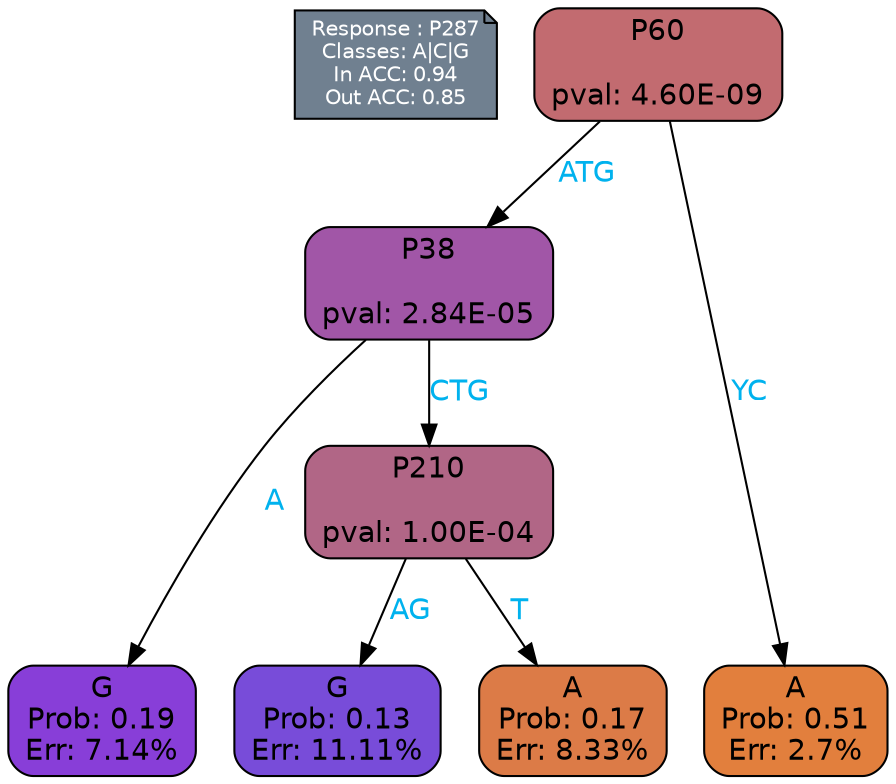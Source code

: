 digraph Tree {
node [shape=box, style="filled, rounded", color="black", fontname=helvetica] ;
graph [ranksep=equally, splines=polylines, bgcolor=transparent, dpi=600] ;
edge [fontname=helvetica] ;
LEGEND [label="Response : P287
Classes: A|C|G
In ACC: 0.94
Out ACC: 0.85
",shape=note,align=left,style=filled,fillcolor="slategray",fontcolor="white",fontsize=10];1 [label="P60

pval: 4.60E-09", fillcolor="#c26b70"] ;
2 [label="P38

pval: 2.84E-05", fillcolor="#a156a7"] ;
3 [label="G
Prob: 0.19
Err: 7.14%", fillcolor="#883ed8"] ;
4 [label="P210

pval: 1.00E-04", fillcolor="#b16686"] ;
5 [label="G
Prob: 0.13
Err: 11.11%", fillcolor="#784cd9"] ;
6 [label="A
Prob: 0.17
Err: 8.33%", fillcolor="#dc7b47"] ;
7 [label="A
Prob: 0.51
Err: 2.7%", fillcolor="#e27f3d"] ;
1 -> 2 [label="ATG",fontcolor=deepskyblue2] ;
1 -> 7 [label="YC",fontcolor=deepskyblue2] ;
2 -> 3 [label="A",fontcolor=deepskyblue2] ;
2 -> 4 [label="CTG",fontcolor=deepskyblue2] ;
4 -> 5 [label="AG",fontcolor=deepskyblue2] ;
4 -> 6 [label="T",fontcolor=deepskyblue2] ;
{rank = same; 3;5;6;7;}{rank = same; LEGEND;1;}}